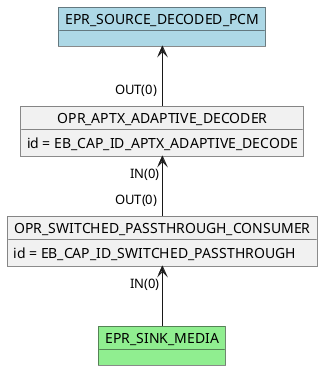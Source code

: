 @startuml

    object OPR_SWITCHED_PASSTHROUGH_CONSUMER
    OPR_SWITCHED_PASSTHROUGH_CONSUMER : id = EB_CAP_ID_SWITCHED_PASSTHROUGH
    object OPR_APTX_ADAPTIVE_DECODER
    OPR_APTX_ADAPTIVE_DECODER : id = EB_CAP_ID_APTX_ADAPTIVE_DECODE
    OPR_APTX_ADAPTIVE_DECODER "IN(0)"<-- "OUT(0)" OPR_SWITCHED_PASSTHROUGH_CONSUMER
    object EPR_SINK_MEDIA #lightgreen
    OPR_SWITCHED_PASSTHROUGH_CONSUMER "IN(0)" <-- EPR_SINK_MEDIA
    object EPR_SOURCE_DECODED_PCM #lightblue
    EPR_SOURCE_DECODED_PCM <-- "OUT(0)" OPR_APTX_ADAPTIVE_DECODER
@enduml
